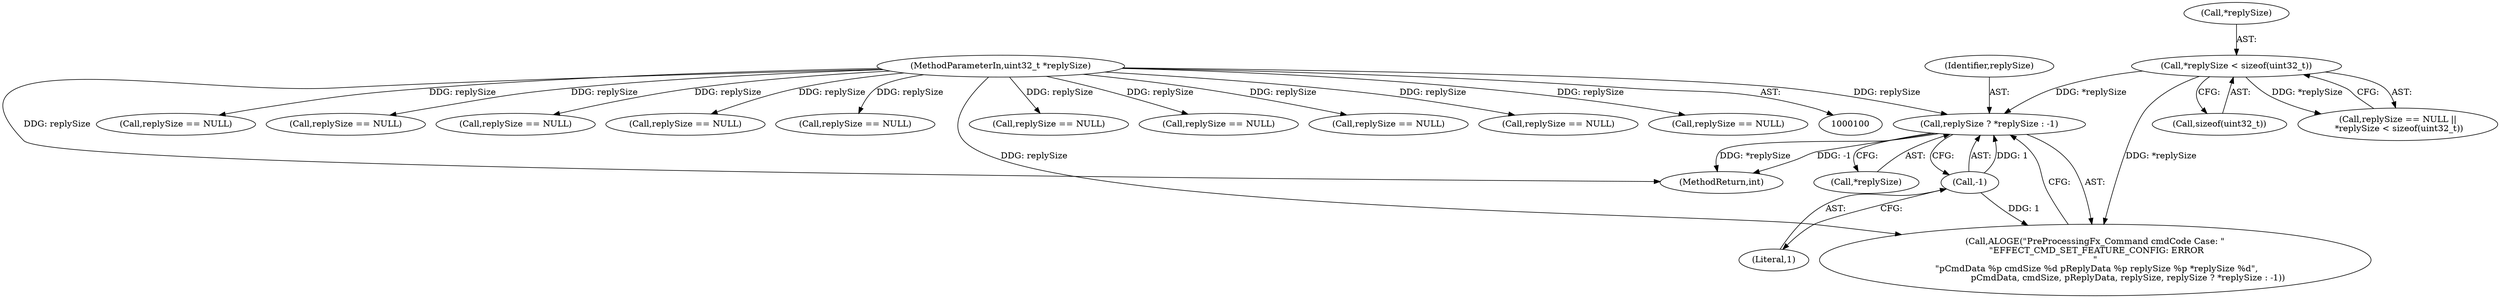 digraph "0_Android_aeea52da00d210587fb3ed895de3d5f2e0264c88_9@pointer" {
"1001188" [label="(Call,replySize ? *replySize : -1)"];
"1000105" [label="(MethodParameterIn,uint32_t *replySize)"];
"1001176" [label="(Call,*replySize < sizeof(uint32_t))"];
"1001192" [label="(Call,-1)"];
"1000493" [label="(Call,replySize == NULL)"];
"1001173" [label="(Call,replySize == NULL)"];
"1001189" [label="(Identifier,replySize)"];
"1001190" [label="(Call,*replySize)"];
"1000590" [label="(Call,replySize == NULL)"];
"1000560" [label="(Call,replySize == NULL)"];
"1000821" [label="(Call,replySize == NULL)"];
"1001193" [label="(Literal,1)"];
"1001318" [label="(MethodReturn,int)"];
"1000744" [label="(Call,replySize == NULL)"];
"1001179" [label="(Call,sizeof(uint32_t))"];
"1001182" [label="(Call,ALOGE(\"PreProcessingFx_Command cmdCode Case: \"\n \"EFFECT_CMD_SET_FEATURE_CONFIG: ERROR\n\"\n \"pCmdData %p cmdSize %d pReplyData %p replySize %p *replySize %d\",\n                        pCmdData, cmdSize, pReplyData, replySize, replySize ? *replySize : -1))"];
"1001176" [label="(Call,*replySize < sizeof(uint32_t))"];
"1001177" [label="(Call,*replySize)"];
"1001188" [label="(Call,replySize ? *replySize : -1)"];
"1001066" [label="(Call,replySize == NULL)"];
"1001172" [label="(Call,replySize == NULL ||\n *replySize < sizeof(uint32_t))"];
"1000391" [label="(Call,replySize == NULL)"];
"1000663" [label="(Call,replySize == NULL)"];
"1001192" [label="(Call,-1)"];
"1000105" [label="(MethodParameterIn,uint32_t *replySize)"];
"1000889" [label="(Call,replySize == NULL)"];
"1001188" -> "1001182"  [label="AST: "];
"1001188" -> "1001190"  [label="CFG: "];
"1001188" -> "1001192"  [label="CFG: "];
"1001189" -> "1001188"  [label="AST: "];
"1001190" -> "1001188"  [label="AST: "];
"1001192" -> "1001188"  [label="AST: "];
"1001182" -> "1001188"  [label="CFG: "];
"1001188" -> "1001318"  [label="DDG: -1"];
"1001188" -> "1001318"  [label="DDG: *replySize"];
"1000105" -> "1001188"  [label="DDG: replySize"];
"1001176" -> "1001188"  [label="DDG: *replySize"];
"1001192" -> "1001188"  [label="DDG: 1"];
"1000105" -> "1000100"  [label="AST: "];
"1000105" -> "1001318"  [label="DDG: replySize"];
"1000105" -> "1000391"  [label="DDG: replySize"];
"1000105" -> "1000493"  [label="DDG: replySize"];
"1000105" -> "1000560"  [label="DDG: replySize"];
"1000105" -> "1000590"  [label="DDG: replySize"];
"1000105" -> "1000663"  [label="DDG: replySize"];
"1000105" -> "1000744"  [label="DDG: replySize"];
"1000105" -> "1000821"  [label="DDG: replySize"];
"1000105" -> "1000889"  [label="DDG: replySize"];
"1000105" -> "1001066"  [label="DDG: replySize"];
"1000105" -> "1001173"  [label="DDG: replySize"];
"1000105" -> "1001182"  [label="DDG: replySize"];
"1001176" -> "1001172"  [label="AST: "];
"1001176" -> "1001179"  [label="CFG: "];
"1001177" -> "1001176"  [label="AST: "];
"1001179" -> "1001176"  [label="AST: "];
"1001172" -> "1001176"  [label="CFG: "];
"1001176" -> "1001172"  [label="DDG: *replySize"];
"1001176" -> "1001182"  [label="DDG: *replySize"];
"1001192" -> "1001193"  [label="CFG: "];
"1001193" -> "1001192"  [label="AST: "];
"1001192" -> "1001182"  [label="DDG: 1"];
}
